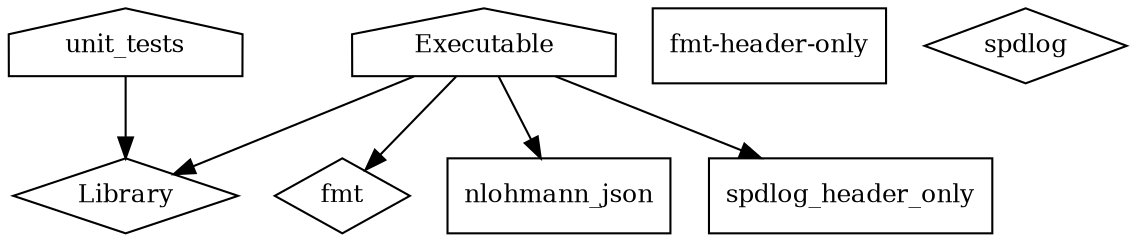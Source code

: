 digraph "GG" {
node [
  fontsize = "12"
];
    "node23" [ label="Executable" shape="house"];
    "node20" [ label="Library" shape="diamond"];
    "node23" -> "node20" // Executable -> Library
    "node9" [ label="fmt" shape="diamond"];
    "node23" -> "node9" // Executable -> fmt
    "node5" [ label="nlohmann_json" shape="box"];
    "node23" -> "node5" // Executable -> nlohmann_json
    "node11" [ label="spdlog_header_only" shape="box"];
    "node23" -> "node11" // Executable -> spdlog_header_only
    "node8" [ label="fmt-header-only" shape="box"];
    "node13" [ label="spdlog" shape="diamond"];
    "node26" [ label="unit_tests" shape="house"];
    "node26" -> "node20" // unit_tests -> Library
}
